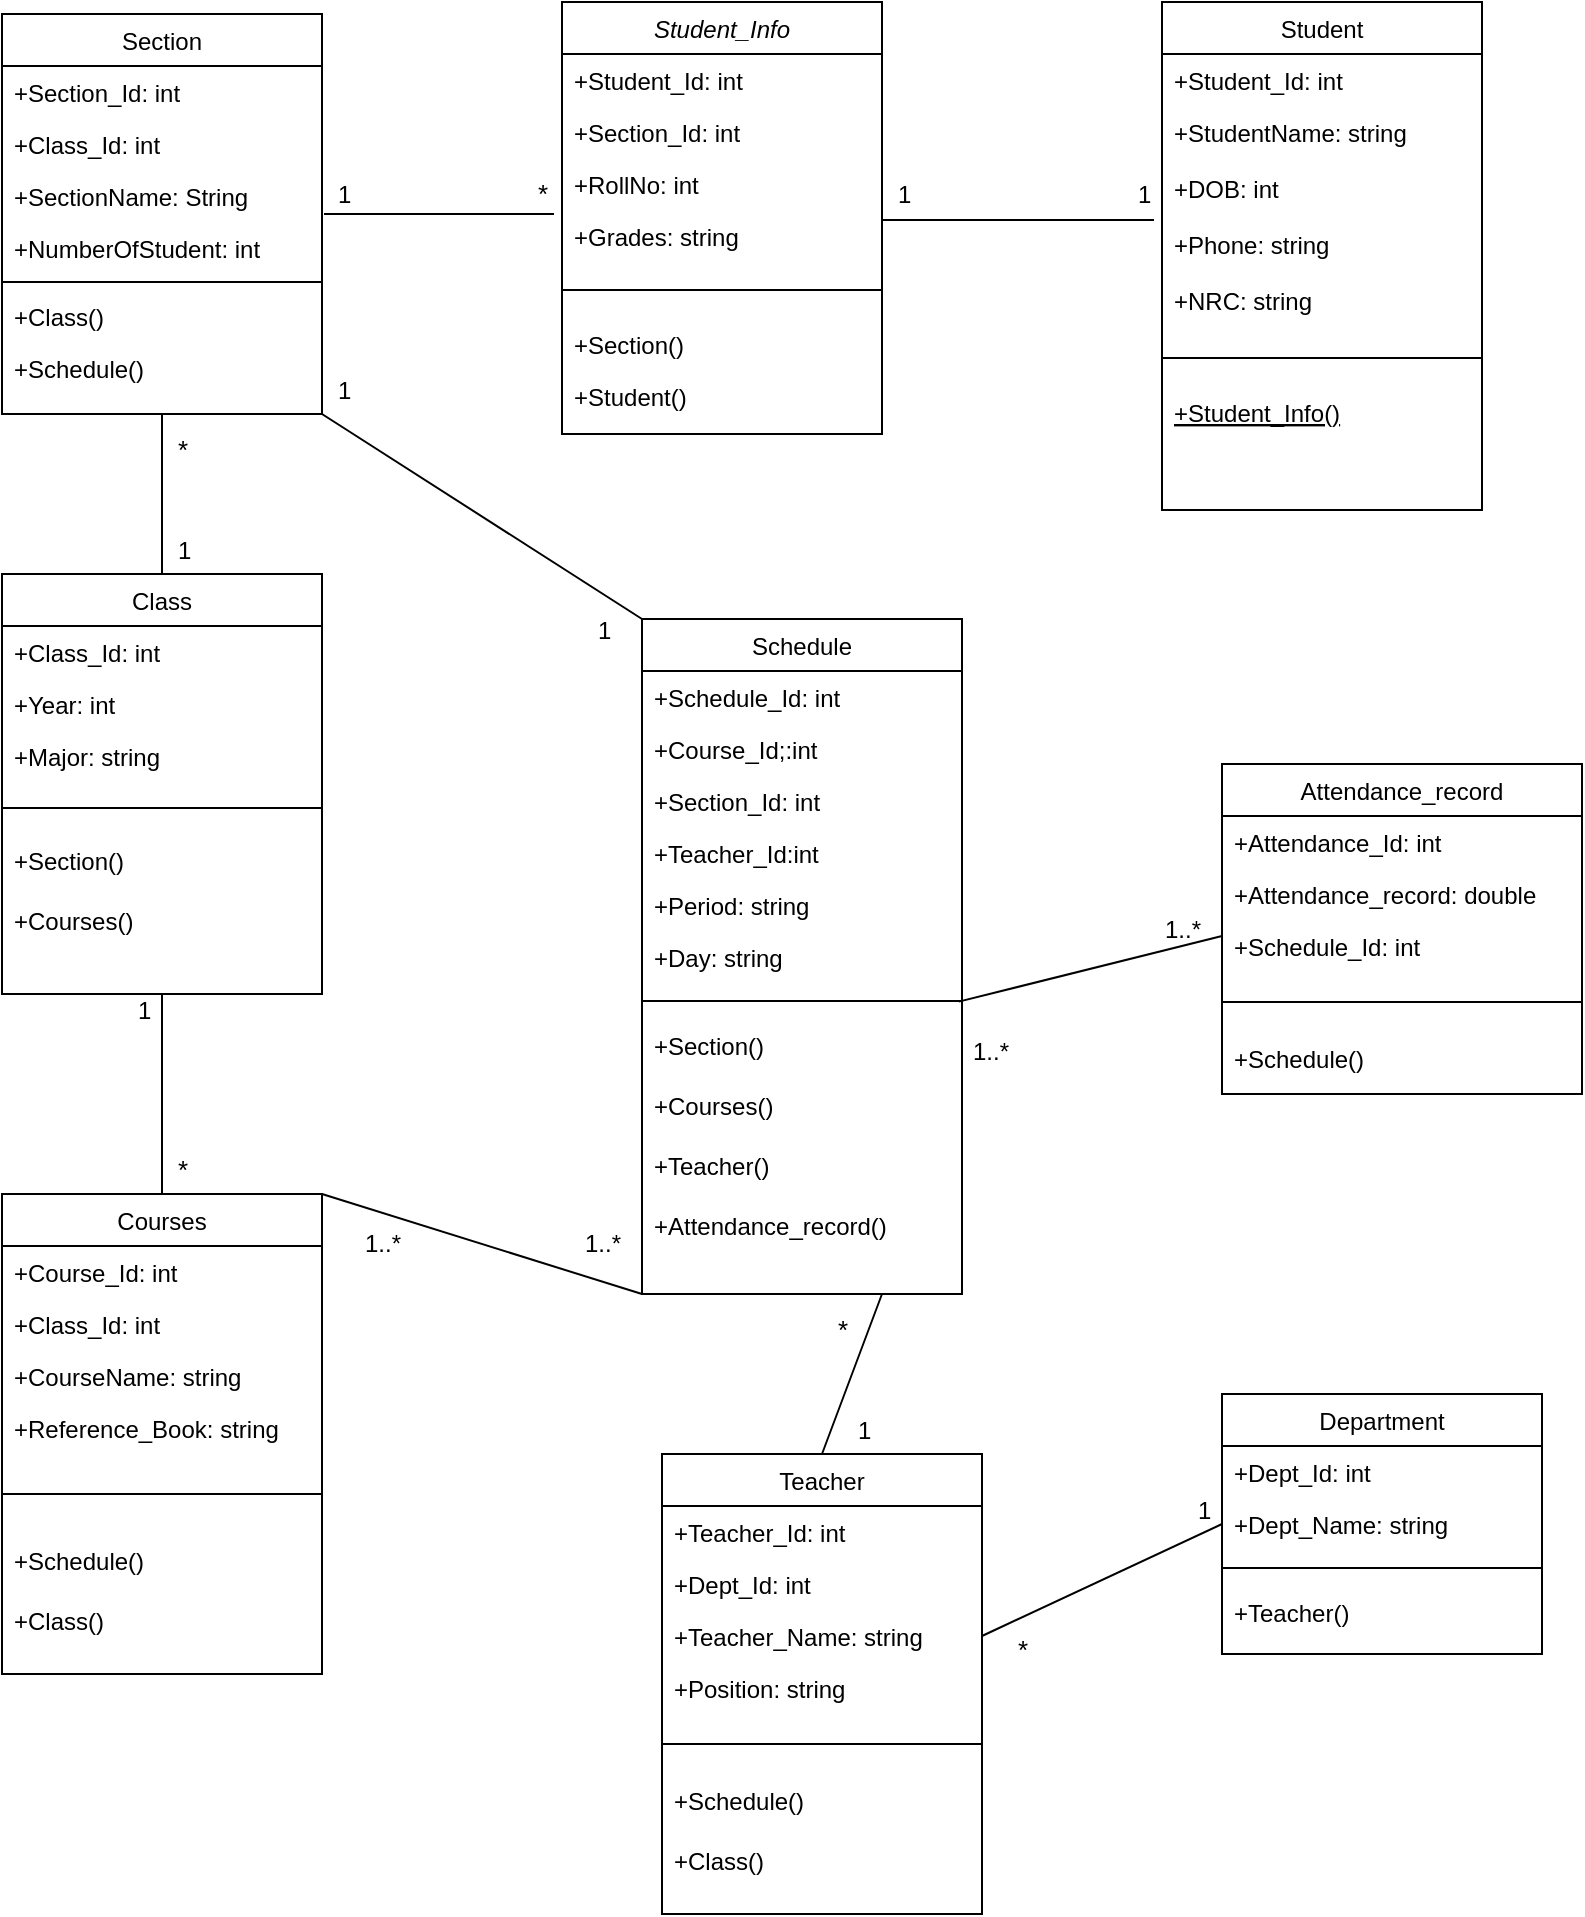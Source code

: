 <mxfile version="24.7.12">
  <diagram id="C5RBs43oDa-KdzZeNtuy" name="Page-1">
    <mxGraphModel dx="925" dy="554" grid="1" gridSize="10" guides="1" tooltips="1" connect="1" arrows="1" fold="1" page="1" pageScale="1" pageWidth="827" pageHeight="1169" math="0" shadow="0">
      <root>
        <mxCell id="WIyWlLk6GJQsqaUBKTNV-0" />
        <mxCell id="WIyWlLk6GJQsqaUBKTNV-1" parent="WIyWlLk6GJQsqaUBKTNV-0" />
        <mxCell id="zkfFHV4jXpPFQw0GAbJ--0" value="Student_Info" style="swimlane;fontStyle=2;align=center;verticalAlign=top;childLayout=stackLayout;horizontal=1;startSize=26;horizontalStack=0;resizeParent=1;resizeLast=0;collapsible=1;marginBottom=0;rounded=0;shadow=0;strokeWidth=1;" parent="WIyWlLk6GJQsqaUBKTNV-1" vertex="1">
          <mxGeometry x="380" y="44" width="160" height="216" as="geometry">
            <mxRectangle x="230" y="140" width="160" height="26" as="alternateBounds" />
          </mxGeometry>
        </mxCell>
        <mxCell id="zkfFHV4jXpPFQw0GAbJ--2" value="+Student_Id: int " style="text;align=left;verticalAlign=top;spacingLeft=4;spacingRight=4;overflow=hidden;rotatable=0;points=[[0,0.5],[1,0.5]];portConstraint=eastwest;rounded=0;shadow=0;html=0;" parent="zkfFHV4jXpPFQw0GAbJ--0" vertex="1">
          <mxGeometry y="26" width="160" height="26" as="geometry" />
        </mxCell>
        <mxCell id="4e7mmGsLSXLfNJRR8MX0-36" value="+Section_Id: int" style="text;align=left;verticalAlign=top;spacingLeft=4;spacingRight=4;overflow=hidden;rotatable=0;points=[[0,0.5],[1,0.5]];portConstraint=eastwest;rounded=0;shadow=0;html=0;" vertex="1" parent="zkfFHV4jXpPFQw0GAbJ--0">
          <mxGeometry y="52" width="160" height="26" as="geometry" />
        </mxCell>
        <mxCell id="zkfFHV4jXpPFQw0GAbJ--1" value="+RollNo: int&#xa;&#xa;" style="text;align=left;verticalAlign=top;spacingLeft=4;spacingRight=4;overflow=hidden;rotatable=0;points=[[0,0.5],[1,0.5]];portConstraint=eastwest;" parent="zkfFHV4jXpPFQw0GAbJ--0" vertex="1">
          <mxGeometry y="78" width="160" height="26" as="geometry" />
        </mxCell>
        <mxCell id="4e7mmGsLSXLfNJRR8MX0-80" value="+Grades: string" style="text;align=left;verticalAlign=top;spacingLeft=4;spacingRight=4;overflow=hidden;rotatable=0;points=[[0,0.5],[1,0.5]];portConstraint=eastwest;rounded=0;shadow=0;html=0;" vertex="1" parent="zkfFHV4jXpPFQw0GAbJ--0">
          <mxGeometry y="104" width="160" height="26" as="geometry" />
        </mxCell>
        <mxCell id="zkfFHV4jXpPFQw0GAbJ--4" value="" style="line;html=1;strokeWidth=1;align=left;verticalAlign=middle;spacingTop=-1;spacingLeft=3;spacingRight=3;rotatable=0;labelPosition=right;points=[];portConstraint=eastwest;" parent="zkfFHV4jXpPFQw0GAbJ--0" vertex="1">
          <mxGeometry y="130" width="160" height="28" as="geometry" />
        </mxCell>
        <mxCell id="zkfFHV4jXpPFQw0GAbJ--5" value="+Section()&#xa;" style="text;align=left;verticalAlign=top;spacingLeft=4;spacingRight=4;overflow=hidden;rotatable=0;points=[[0,0.5],[1,0.5]];portConstraint=eastwest;" parent="zkfFHV4jXpPFQw0GAbJ--0" vertex="1">
          <mxGeometry y="158" width="160" height="26" as="geometry" />
        </mxCell>
        <mxCell id="4e7mmGsLSXLfNJRR8MX0-7" value="+Student()&#xa;" style="text;align=left;verticalAlign=top;spacingLeft=4;spacingRight=4;overflow=hidden;rotatable=0;points=[[0,0.5],[1,0.5]];portConstraint=eastwest;" vertex="1" parent="zkfFHV4jXpPFQw0GAbJ--0">
          <mxGeometry y="184" width="160" height="26" as="geometry" />
        </mxCell>
        <mxCell id="zkfFHV4jXpPFQw0GAbJ--6" value="Student" style="swimlane;fontStyle=0;align=center;verticalAlign=top;childLayout=stackLayout;horizontal=1;startSize=26;horizontalStack=0;resizeParent=1;resizeLast=0;collapsible=1;marginBottom=0;rounded=0;shadow=0;strokeWidth=1;" parent="WIyWlLk6GJQsqaUBKTNV-1" vertex="1">
          <mxGeometry x="680" y="44" width="160" height="254" as="geometry">
            <mxRectangle x="130" y="380" width="160" height="26" as="alternateBounds" />
          </mxGeometry>
        </mxCell>
        <mxCell id="zkfFHV4jXpPFQw0GAbJ--7" value="+Student_Id: int" style="text;align=left;verticalAlign=top;spacingLeft=4;spacingRight=4;overflow=hidden;rotatable=0;points=[[0,0.5],[1,0.5]];portConstraint=eastwest;" parent="zkfFHV4jXpPFQw0GAbJ--6" vertex="1">
          <mxGeometry y="26" width="160" height="26" as="geometry" />
        </mxCell>
        <mxCell id="zkfFHV4jXpPFQw0GAbJ--8" value="+StudentName: string" style="text;align=left;verticalAlign=top;spacingLeft=4;spacingRight=4;overflow=hidden;rotatable=0;points=[[0,0.5],[1,0.5]];portConstraint=eastwest;rounded=0;shadow=0;html=0;" parent="zkfFHV4jXpPFQw0GAbJ--6" vertex="1">
          <mxGeometry y="52" width="160" height="28" as="geometry" />
        </mxCell>
        <mxCell id="4e7mmGsLSXLfNJRR8MX0-8" value="+DOB: int&#xa;" style="text;align=left;verticalAlign=top;spacingLeft=4;spacingRight=4;overflow=hidden;rotatable=0;points=[[0,0.5],[1,0.5]];portConstraint=eastwest;rounded=0;shadow=0;html=0;" vertex="1" parent="zkfFHV4jXpPFQw0GAbJ--6">
          <mxGeometry y="80" width="160" height="28" as="geometry" />
        </mxCell>
        <mxCell id="4e7mmGsLSXLfNJRR8MX0-9" value="+Phone: string&#xa;" style="text;align=left;verticalAlign=top;spacingLeft=4;spacingRight=4;overflow=hidden;rotatable=0;points=[[0,0.5],[1,0.5]];portConstraint=eastwest;rounded=0;shadow=0;html=0;" vertex="1" parent="zkfFHV4jXpPFQw0GAbJ--6">
          <mxGeometry y="108" width="160" height="28" as="geometry" />
        </mxCell>
        <mxCell id="4e7mmGsLSXLfNJRR8MX0-10" value="+NRC: string&#xa;" style="text;align=left;verticalAlign=top;spacingLeft=4;spacingRight=4;overflow=hidden;rotatable=0;points=[[0,0.5],[1,0.5]];portConstraint=eastwest;rounded=0;shadow=0;html=0;" vertex="1" parent="zkfFHV4jXpPFQw0GAbJ--6">
          <mxGeometry y="136" width="160" height="28" as="geometry" />
        </mxCell>
        <mxCell id="zkfFHV4jXpPFQw0GAbJ--9" value="" style="line;html=1;strokeWidth=1;align=left;verticalAlign=middle;spacingTop=-1;spacingLeft=3;spacingRight=3;rotatable=0;labelPosition=right;points=[];portConstraint=eastwest;" parent="zkfFHV4jXpPFQw0GAbJ--6" vertex="1">
          <mxGeometry y="164" width="160" height="28" as="geometry" />
        </mxCell>
        <mxCell id="zkfFHV4jXpPFQw0GAbJ--10" value="+Student_Info()&#xa;" style="text;align=left;verticalAlign=top;spacingLeft=4;spacingRight=4;overflow=hidden;rotatable=0;points=[[0,0.5],[1,0.5]];portConstraint=eastwest;fontStyle=4" parent="zkfFHV4jXpPFQw0GAbJ--6" vertex="1">
          <mxGeometry y="192" width="160" height="34" as="geometry" />
        </mxCell>
        <mxCell id="zkfFHV4jXpPFQw0GAbJ--13" value="Class" style="swimlane;fontStyle=0;align=center;verticalAlign=top;childLayout=stackLayout;horizontal=1;startSize=26;horizontalStack=0;resizeParent=1;resizeLast=0;collapsible=1;marginBottom=0;rounded=0;shadow=0;strokeWidth=1;" parent="WIyWlLk6GJQsqaUBKTNV-1" vertex="1">
          <mxGeometry x="100" y="330" width="160" height="210" as="geometry">
            <mxRectangle x="340" y="380" width="170" height="26" as="alternateBounds" />
          </mxGeometry>
        </mxCell>
        <mxCell id="zkfFHV4jXpPFQw0GAbJ--14" value="+Class_Id: int" style="text;align=left;verticalAlign=top;spacingLeft=4;spacingRight=4;overflow=hidden;rotatable=0;points=[[0,0.5],[1,0.5]];portConstraint=eastwest;" parent="zkfFHV4jXpPFQw0GAbJ--13" vertex="1">
          <mxGeometry y="26" width="160" height="26" as="geometry" />
        </mxCell>
        <mxCell id="4e7mmGsLSXLfNJRR8MX0-15" value="+Year: int" style="text;align=left;verticalAlign=top;spacingLeft=4;spacingRight=4;overflow=hidden;rotatable=0;points=[[0,0.5],[1,0.5]];portConstraint=eastwest;" vertex="1" parent="zkfFHV4jXpPFQw0GAbJ--13">
          <mxGeometry y="52" width="160" height="26" as="geometry" />
        </mxCell>
        <mxCell id="4e7mmGsLSXLfNJRR8MX0-16" value="+Major: string" style="text;align=left;verticalAlign=top;spacingLeft=4;spacingRight=4;overflow=hidden;rotatable=0;points=[[0,0.5],[1,0.5]];portConstraint=eastwest;" vertex="1" parent="zkfFHV4jXpPFQw0GAbJ--13">
          <mxGeometry y="78" width="160" height="26" as="geometry" />
        </mxCell>
        <mxCell id="zkfFHV4jXpPFQw0GAbJ--15" value="" style="line;html=1;strokeWidth=1;align=left;verticalAlign=middle;spacingTop=-1;spacingLeft=3;spacingRight=3;rotatable=0;labelPosition=right;points=[];portConstraint=eastwest;" parent="zkfFHV4jXpPFQw0GAbJ--13" vertex="1">
          <mxGeometry y="104" width="160" height="26" as="geometry" />
        </mxCell>
        <mxCell id="4e7mmGsLSXLfNJRR8MX0-17" value="+Section()" style="text;align=left;verticalAlign=top;spacingLeft=4;spacingRight=4;overflow=hidden;rotatable=0;points=[[0,0.5],[1,0.5]];portConstraint=eastwest;" vertex="1" parent="zkfFHV4jXpPFQw0GAbJ--13">
          <mxGeometry y="130" width="160" height="30" as="geometry" />
        </mxCell>
        <mxCell id="4e7mmGsLSXLfNJRR8MX0-18" value="+Courses()" style="text;align=left;verticalAlign=top;spacingLeft=4;spacingRight=4;overflow=hidden;rotatable=0;points=[[0,0.5],[1,0.5]];portConstraint=eastwest;" vertex="1" parent="zkfFHV4jXpPFQw0GAbJ--13">
          <mxGeometry y="160" width="160" height="30" as="geometry" />
        </mxCell>
        <mxCell id="zkfFHV4jXpPFQw0GAbJ--17" value="Section" style="swimlane;fontStyle=0;align=center;verticalAlign=top;childLayout=stackLayout;horizontal=1;startSize=26;horizontalStack=0;resizeParent=1;resizeLast=0;collapsible=1;marginBottom=0;rounded=0;shadow=0;strokeWidth=1;" parent="WIyWlLk6GJQsqaUBKTNV-1" vertex="1">
          <mxGeometry x="100" y="50" width="160" height="200" as="geometry">
            <mxRectangle x="550" y="140" width="160" height="26" as="alternateBounds" />
          </mxGeometry>
        </mxCell>
        <mxCell id="zkfFHV4jXpPFQw0GAbJ--18" value="+Section_Id: int" style="text;align=left;verticalAlign=top;spacingLeft=4;spacingRight=4;overflow=hidden;rotatable=0;points=[[0,0.5],[1,0.5]];portConstraint=eastwest;" parent="zkfFHV4jXpPFQw0GAbJ--17" vertex="1">
          <mxGeometry y="26" width="160" height="26" as="geometry" />
        </mxCell>
        <mxCell id="zkfFHV4jXpPFQw0GAbJ--19" value="+Class_Id: int" style="text;align=left;verticalAlign=top;spacingLeft=4;spacingRight=4;overflow=hidden;rotatable=0;points=[[0,0.5],[1,0.5]];portConstraint=eastwest;rounded=0;shadow=0;html=0;" parent="zkfFHV4jXpPFQw0GAbJ--17" vertex="1">
          <mxGeometry y="52" width="160" height="26" as="geometry" />
        </mxCell>
        <mxCell id="zkfFHV4jXpPFQw0GAbJ--20" value="+SectionName: String" style="text;align=left;verticalAlign=top;spacingLeft=4;spacingRight=4;overflow=hidden;rotatable=0;points=[[0,0.5],[1,0.5]];portConstraint=eastwest;rounded=0;shadow=0;html=0;" parent="zkfFHV4jXpPFQw0GAbJ--17" vertex="1">
          <mxGeometry y="78" width="160" height="26" as="geometry" />
        </mxCell>
        <mxCell id="zkfFHV4jXpPFQw0GAbJ--21" value="+NumberOfStudent: int" style="text;align=left;verticalAlign=top;spacingLeft=4;spacingRight=4;overflow=hidden;rotatable=0;points=[[0,0.5],[1,0.5]];portConstraint=eastwest;rounded=0;shadow=0;html=0;" parent="zkfFHV4jXpPFQw0GAbJ--17" vertex="1">
          <mxGeometry y="104" width="160" height="26" as="geometry" />
        </mxCell>
        <mxCell id="zkfFHV4jXpPFQw0GAbJ--23" value="" style="line;html=1;strokeWidth=1;align=left;verticalAlign=middle;spacingTop=-1;spacingLeft=3;spacingRight=3;rotatable=0;labelPosition=right;points=[];portConstraint=eastwest;" parent="zkfFHV4jXpPFQw0GAbJ--17" vertex="1">
          <mxGeometry y="130" width="160" height="8" as="geometry" />
        </mxCell>
        <mxCell id="zkfFHV4jXpPFQw0GAbJ--24" value="+Class()" style="text;align=left;verticalAlign=top;spacingLeft=4;spacingRight=4;overflow=hidden;rotatable=0;points=[[0,0.5],[1,0.5]];portConstraint=eastwest;" parent="zkfFHV4jXpPFQw0GAbJ--17" vertex="1">
          <mxGeometry y="138" width="160" height="26" as="geometry" />
        </mxCell>
        <mxCell id="zkfFHV4jXpPFQw0GAbJ--25" value="+Schedule()" style="text;align=left;verticalAlign=top;spacingLeft=4;spacingRight=4;overflow=hidden;rotatable=0;points=[[0,0.5],[1,0.5]];portConstraint=eastwest;" parent="zkfFHV4jXpPFQw0GAbJ--17" vertex="1">
          <mxGeometry y="164" width="160" height="26" as="geometry" />
        </mxCell>
        <mxCell id="4e7mmGsLSXLfNJRR8MX0-12" value="1" style="resizable=0;align=left;verticalAlign=bottom;labelBackgroundColor=none;fontSize=12;" connectable="0" vertex="1" parent="WIyWlLk6GJQsqaUBKTNV-1">
          <mxGeometry x="660" y="162" as="geometry">
            <mxPoint x="-114" y="-13" as="offset" />
          </mxGeometry>
        </mxCell>
        <mxCell id="4e7mmGsLSXLfNJRR8MX0-14" value="1" style="resizable=0;align=left;verticalAlign=bottom;labelBackgroundColor=none;fontSize=12;" connectable="0" vertex="1" parent="WIyWlLk6GJQsqaUBKTNV-1">
          <mxGeometry x="780" y="162" as="geometry">
            <mxPoint x="-114" y="-13" as="offset" />
          </mxGeometry>
        </mxCell>
        <mxCell id="4e7mmGsLSXLfNJRR8MX0-19" value="Courses" style="swimlane;fontStyle=0;align=center;verticalAlign=top;childLayout=stackLayout;horizontal=1;startSize=26;horizontalStack=0;resizeParent=1;resizeLast=0;collapsible=1;marginBottom=0;rounded=0;shadow=0;strokeWidth=1;" vertex="1" parent="WIyWlLk6GJQsqaUBKTNV-1">
          <mxGeometry x="100" y="640" width="160" height="240" as="geometry">
            <mxRectangle x="340" y="380" width="170" height="26" as="alternateBounds" />
          </mxGeometry>
        </mxCell>
        <mxCell id="4e7mmGsLSXLfNJRR8MX0-20" value="+Course_Id: int" style="text;align=left;verticalAlign=top;spacingLeft=4;spacingRight=4;overflow=hidden;rotatable=0;points=[[0,0.5],[1,0.5]];portConstraint=eastwest;" vertex="1" parent="4e7mmGsLSXLfNJRR8MX0-19">
          <mxGeometry y="26" width="160" height="26" as="geometry" />
        </mxCell>
        <mxCell id="4e7mmGsLSXLfNJRR8MX0-22" value="+Class_Id: int" style="text;align=left;verticalAlign=top;spacingLeft=4;spacingRight=4;overflow=hidden;rotatable=0;points=[[0,0.5],[1,0.5]];portConstraint=eastwest;" vertex="1" parent="4e7mmGsLSXLfNJRR8MX0-19">
          <mxGeometry y="52" width="160" height="26" as="geometry" />
        </mxCell>
        <mxCell id="4e7mmGsLSXLfNJRR8MX0-21" value="+CourseName: string" style="text;align=left;verticalAlign=top;spacingLeft=4;spacingRight=4;overflow=hidden;rotatable=0;points=[[0,0.5],[1,0.5]];portConstraint=eastwest;" vertex="1" parent="4e7mmGsLSXLfNJRR8MX0-19">
          <mxGeometry y="78" width="160" height="26" as="geometry" />
        </mxCell>
        <mxCell id="4e7mmGsLSXLfNJRR8MX0-26" value="+Reference_Book: string" style="text;align=left;verticalAlign=top;spacingLeft=4;spacingRight=4;overflow=hidden;rotatable=0;points=[[0,0.5],[1,0.5]];portConstraint=eastwest;" vertex="1" parent="4e7mmGsLSXLfNJRR8MX0-19">
          <mxGeometry y="104" width="160" height="26" as="geometry" />
        </mxCell>
        <mxCell id="4e7mmGsLSXLfNJRR8MX0-23" value="" style="line;html=1;strokeWidth=1;align=left;verticalAlign=middle;spacingTop=-1;spacingLeft=3;spacingRight=3;rotatable=0;labelPosition=right;points=[];portConstraint=eastwest;" vertex="1" parent="4e7mmGsLSXLfNJRR8MX0-19">
          <mxGeometry y="130" width="160" height="40" as="geometry" />
        </mxCell>
        <mxCell id="4e7mmGsLSXLfNJRR8MX0-24" value="+Schedule()" style="text;align=left;verticalAlign=top;spacingLeft=4;spacingRight=4;overflow=hidden;rotatable=0;points=[[0,0.5],[1,0.5]];portConstraint=eastwest;" vertex="1" parent="4e7mmGsLSXLfNJRR8MX0-19">
          <mxGeometry y="170" width="160" height="30" as="geometry" />
        </mxCell>
        <mxCell id="4e7mmGsLSXLfNJRR8MX0-25" value="+Class()" style="text;align=left;verticalAlign=top;spacingLeft=4;spacingRight=4;overflow=hidden;rotatable=0;points=[[0,0.5],[1,0.5]];portConstraint=eastwest;" vertex="1" parent="4e7mmGsLSXLfNJRR8MX0-19">
          <mxGeometry y="200" width="160" height="30" as="geometry" />
        </mxCell>
        <mxCell id="4e7mmGsLSXLfNJRR8MX0-29" value="" style="endArrow=none;html=1;rounded=0;" edge="1" parent="WIyWlLk6GJQsqaUBKTNV-1">
          <mxGeometry width="50" height="50" relative="1" as="geometry">
            <mxPoint x="376" y="150" as="sourcePoint" />
            <mxPoint x="261" y="150" as="targetPoint" />
          </mxGeometry>
        </mxCell>
        <mxCell id="4e7mmGsLSXLfNJRR8MX0-30" value="" style="endArrow=none;html=1;rounded=0;entryX=0.5;entryY=1;entryDx=0;entryDy=0;exitX=0.5;exitY=0;exitDx=0;exitDy=0;" edge="1" parent="WIyWlLk6GJQsqaUBKTNV-1" source="zkfFHV4jXpPFQw0GAbJ--13" target="zkfFHV4jXpPFQw0GAbJ--17">
          <mxGeometry width="50" height="50" relative="1" as="geometry">
            <mxPoint x="410" y="350" as="sourcePoint" />
            <mxPoint x="460" y="300" as="targetPoint" />
          </mxGeometry>
        </mxCell>
        <mxCell id="4e7mmGsLSXLfNJRR8MX0-32" value="" style="endArrow=none;html=1;rounded=0;entryX=1;entryY=1;entryDx=0;entryDy=0;exitX=0;exitY=0;exitDx=0;exitDy=0;" edge="1" parent="WIyWlLk6GJQsqaUBKTNV-1" source="4e7mmGsLSXLfNJRR8MX0-41" target="zkfFHV4jXpPFQw0GAbJ--17">
          <mxGeometry width="50" height="50" relative="1" as="geometry">
            <mxPoint x="730" y="400" as="sourcePoint" />
            <mxPoint x="460" y="280" as="targetPoint" />
          </mxGeometry>
        </mxCell>
        <mxCell id="4e7mmGsLSXLfNJRR8MX0-34" value="" style="endArrow=none;html=1;rounded=0;entryX=1.006;entryY=0.769;entryDx=0;entryDy=0;entryPerimeter=0;exitX=-0.025;exitY=1.036;exitDx=0;exitDy=0;exitPerimeter=0;" edge="1" parent="WIyWlLk6GJQsqaUBKTNV-1" source="4e7mmGsLSXLfNJRR8MX0-8">
          <mxGeometry width="50" height="50" relative="1" as="geometry">
            <mxPoint x="670" y="153" as="sourcePoint" />
            <mxPoint x="540" y="153" as="targetPoint" />
          </mxGeometry>
        </mxCell>
        <mxCell id="4e7mmGsLSXLfNJRR8MX0-37" value="1" style="resizable=0;align=left;verticalAlign=bottom;labelBackgroundColor=none;fontSize=12;" connectable="0" vertex="1" parent="WIyWlLk6GJQsqaUBKTNV-1">
          <mxGeometry x="380" y="162" as="geometry">
            <mxPoint x="-114" y="-13" as="offset" />
          </mxGeometry>
        </mxCell>
        <mxCell id="4e7mmGsLSXLfNJRR8MX0-38" value="*" style="resizable=0;align=left;verticalAlign=bottom;labelBackgroundColor=none;fontSize=13;" connectable="0" vertex="1" parent="WIyWlLk6GJQsqaUBKTNV-1">
          <mxGeometry x="480" y="162" as="geometry">
            <mxPoint x="-114" y="-13" as="offset" />
          </mxGeometry>
        </mxCell>
        <mxCell id="4e7mmGsLSXLfNJRR8MX0-39" value="" style="endArrow=none;html=1;rounded=0;exitX=0.5;exitY=0;exitDx=0;exitDy=0;entryX=0.5;entryY=1;entryDx=0;entryDy=0;" edge="1" parent="WIyWlLk6GJQsqaUBKTNV-1" source="4e7mmGsLSXLfNJRR8MX0-19" target="zkfFHV4jXpPFQw0GAbJ--13">
          <mxGeometry width="50" height="50" relative="1" as="geometry">
            <mxPoint x="340" y="460" as="sourcePoint" />
            <mxPoint x="190" y="530" as="targetPoint" />
          </mxGeometry>
        </mxCell>
        <mxCell id="4e7mmGsLSXLfNJRR8MX0-41" value="Schedule" style="swimlane;fontStyle=0;align=center;verticalAlign=top;childLayout=stackLayout;horizontal=1;startSize=26;horizontalStack=0;resizeParent=1;resizeLast=0;collapsible=1;marginBottom=0;rounded=0;shadow=0;strokeWidth=1;" vertex="1" parent="WIyWlLk6GJQsqaUBKTNV-1">
          <mxGeometry x="420" y="352.5" width="160" height="337.5" as="geometry">
            <mxRectangle x="340" y="380" width="170" height="26" as="alternateBounds" />
          </mxGeometry>
        </mxCell>
        <mxCell id="4e7mmGsLSXLfNJRR8MX0-42" value="+Schedule_Id: int" style="text;align=left;verticalAlign=top;spacingLeft=4;spacingRight=4;overflow=hidden;rotatable=0;points=[[0,0.5],[1,0.5]];portConstraint=eastwest;" vertex="1" parent="4e7mmGsLSXLfNJRR8MX0-41">
          <mxGeometry y="26" width="160" height="26" as="geometry" />
        </mxCell>
        <mxCell id="4e7mmGsLSXLfNJRR8MX0-44" value="+Course_Id;:int" style="text;align=left;verticalAlign=top;spacingLeft=4;spacingRight=4;overflow=hidden;rotatable=0;points=[[0,0.5],[1,0.5]];portConstraint=eastwest;" vertex="1" parent="4e7mmGsLSXLfNJRR8MX0-41">
          <mxGeometry y="52" width="160" height="26" as="geometry" />
        </mxCell>
        <mxCell id="4e7mmGsLSXLfNJRR8MX0-43" value="+Section_Id: int" style="text;align=left;verticalAlign=top;spacingLeft=4;spacingRight=4;overflow=hidden;rotatable=0;points=[[0,0.5],[1,0.5]];portConstraint=eastwest;" vertex="1" parent="4e7mmGsLSXLfNJRR8MX0-41">
          <mxGeometry y="78" width="160" height="26" as="geometry" />
        </mxCell>
        <mxCell id="4e7mmGsLSXLfNJRR8MX0-45" value="+Teacher_Id:int" style="text;align=left;verticalAlign=top;spacingLeft=4;spacingRight=4;overflow=hidden;rotatable=0;points=[[0,0.5],[1,0.5]];portConstraint=eastwest;" vertex="1" parent="4e7mmGsLSXLfNJRR8MX0-41">
          <mxGeometry y="104" width="160" height="26" as="geometry" />
        </mxCell>
        <mxCell id="4e7mmGsLSXLfNJRR8MX0-74" value="+Period: string" style="text;align=left;verticalAlign=top;spacingLeft=4;spacingRight=4;overflow=hidden;rotatable=0;points=[[0,0.5],[1,0.5]];portConstraint=eastwest;" vertex="1" parent="4e7mmGsLSXLfNJRR8MX0-41">
          <mxGeometry y="130" width="160" height="26" as="geometry" />
        </mxCell>
        <mxCell id="4e7mmGsLSXLfNJRR8MX0-75" value="+Day: string" style="text;align=left;verticalAlign=top;spacingLeft=4;spacingRight=4;overflow=hidden;rotatable=0;points=[[0,0.5],[1,0.5]];portConstraint=eastwest;" vertex="1" parent="4e7mmGsLSXLfNJRR8MX0-41">
          <mxGeometry y="156" width="160" height="26" as="geometry" />
        </mxCell>
        <mxCell id="4e7mmGsLSXLfNJRR8MX0-46" value="" style="line;html=1;strokeWidth=1;align=left;verticalAlign=middle;spacingTop=-1;spacingLeft=3;spacingRight=3;rotatable=0;labelPosition=right;points=[];portConstraint=eastwest;" vertex="1" parent="4e7mmGsLSXLfNJRR8MX0-41">
          <mxGeometry y="182" width="160" height="18" as="geometry" />
        </mxCell>
        <mxCell id="4e7mmGsLSXLfNJRR8MX0-47" value="+Section()" style="text;align=left;verticalAlign=top;spacingLeft=4;spacingRight=4;overflow=hidden;rotatable=0;points=[[0,0.5],[1,0.5]];portConstraint=eastwest;" vertex="1" parent="4e7mmGsLSXLfNJRR8MX0-41">
          <mxGeometry y="200" width="160" height="30" as="geometry" />
        </mxCell>
        <mxCell id="4e7mmGsLSXLfNJRR8MX0-48" value="+Courses()" style="text;align=left;verticalAlign=top;spacingLeft=4;spacingRight=4;overflow=hidden;rotatable=0;points=[[0,0.5],[1,0.5]];portConstraint=eastwest;" vertex="1" parent="4e7mmGsLSXLfNJRR8MX0-41">
          <mxGeometry y="230" width="160" height="30" as="geometry" />
        </mxCell>
        <mxCell id="4e7mmGsLSXLfNJRR8MX0-76" value="+Teacher()" style="text;align=left;verticalAlign=top;spacingLeft=4;spacingRight=4;overflow=hidden;rotatable=0;points=[[0,0.5],[1,0.5]];portConstraint=eastwest;" vertex="1" parent="4e7mmGsLSXLfNJRR8MX0-41">
          <mxGeometry y="260" width="160" height="30" as="geometry" />
        </mxCell>
        <mxCell id="4e7mmGsLSXLfNJRR8MX0-100" value="+Attendance_record()" style="text;align=left;verticalAlign=top;spacingLeft=4;spacingRight=4;overflow=hidden;rotatable=0;points=[[0,0.5],[1,0.5]];portConstraint=eastwest;" vertex="1" parent="4e7mmGsLSXLfNJRR8MX0-41">
          <mxGeometry y="290" width="160" height="30" as="geometry" />
        </mxCell>
        <mxCell id="4e7mmGsLSXLfNJRR8MX0-49" value="*" style="resizable=0;align=left;verticalAlign=bottom;labelBackgroundColor=none;fontSize=13;" connectable="0" vertex="1" parent="WIyWlLk6GJQsqaUBKTNV-1">
          <mxGeometry x="300" y="650" as="geometry">
            <mxPoint x="-114" y="-13" as="offset" />
          </mxGeometry>
        </mxCell>
        <mxCell id="4e7mmGsLSXLfNJRR8MX0-50" value="1" style="resizable=0;align=left;verticalAlign=bottom;labelBackgroundColor=none;fontSize=12;" connectable="0" vertex="1" parent="WIyWlLk6GJQsqaUBKTNV-1">
          <mxGeometry x="280" y="570" as="geometry">
            <mxPoint x="-114" y="-13" as="offset" />
          </mxGeometry>
        </mxCell>
        <mxCell id="4e7mmGsLSXLfNJRR8MX0-51" value="" style="endArrow=none;html=1;rounded=0;exitX=0;exitY=1;exitDx=0;exitDy=0;entryX=1;entryY=0;entryDx=0;entryDy=0;" edge="1" parent="WIyWlLk6GJQsqaUBKTNV-1" source="4e7mmGsLSXLfNJRR8MX0-41" target="4e7mmGsLSXLfNJRR8MX0-19">
          <mxGeometry width="50" height="50" relative="1" as="geometry">
            <mxPoint x="450" y="710" as="sourcePoint" />
            <mxPoint x="260" y="670" as="targetPoint" />
          </mxGeometry>
        </mxCell>
        <mxCell id="4e7mmGsLSXLfNJRR8MX0-52" value="" style="endArrow=none;html=1;rounded=0;exitX=0.99;exitY=0.518;exitDx=0;exitDy=0;exitPerimeter=0;" edge="1" parent="WIyWlLk6GJQsqaUBKTNV-1" source="4e7mmGsLSXLfNJRR8MX0-46">
          <mxGeometry width="50" height="50" relative="1" as="geometry">
            <mxPoint x="580" y="510" as="sourcePoint" />
            <mxPoint x="710" y="511" as="targetPoint" />
          </mxGeometry>
        </mxCell>
        <mxCell id="4e7mmGsLSXLfNJRR8MX0-56" value="Attendance_record" style="swimlane;fontStyle=0;align=center;verticalAlign=top;childLayout=stackLayout;horizontal=1;startSize=26;horizontalStack=0;resizeParent=1;resizeLast=0;collapsible=1;marginBottom=0;rounded=0;shadow=0;strokeWidth=1;" vertex="1" parent="WIyWlLk6GJQsqaUBKTNV-1">
          <mxGeometry x="710" y="425" width="180" height="165" as="geometry">
            <mxRectangle x="340" y="380" width="170" height="26" as="alternateBounds" />
          </mxGeometry>
        </mxCell>
        <mxCell id="4e7mmGsLSXLfNJRR8MX0-57" value="+Attendance_Id: int" style="text;align=left;verticalAlign=top;spacingLeft=4;spacingRight=4;overflow=hidden;rotatable=0;points=[[0,0.5],[1,0.5]];portConstraint=eastwest;" vertex="1" parent="4e7mmGsLSXLfNJRR8MX0-56">
          <mxGeometry y="26" width="180" height="26" as="geometry" />
        </mxCell>
        <mxCell id="4e7mmGsLSXLfNJRR8MX0-58" value="+Attendance_record: double" style="text;align=left;verticalAlign=top;spacingLeft=4;spacingRight=4;overflow=hidden;rotatable=0;points=[[0,0.5],[1,0.5]];portConstraint=eastwest;" vertex="1" parent="4e7mmGsLSXLfNJRR8MX0-56">
          <mxGeometry y="52" width="180" height="26" as="geometry" />
        </mxCell>
        <mxCell id="4e7mmGsLSXLfNJRR8MX0-59" value="+Schedule_Id: int" style="text;align=left;verticalAlign=top;spacingLeft=4;spacingRight=4;overflow=hidden;rotatable=0;points=[[0,0.5],[1,0.5]];portConstraint=eastwest;" vertex="1" parent="4e7mmGsLSXLfNJRR8MX0-56">
          <mxGeometry y="78" width="180" height="26" as="geometry" />
        </mxCell>
        <mxCell id="4e7mmGsLSXLfNJRR8MX0-61" value="" style="line;html=1;strokeWidth=1;align=left;verticalAlign=middle;spacingTop=-1;spacingLeft=3;spacingRight=3;rotatable=0;labelPosition=right;points=[];portConstraint=eastwest;" vertex="1" parent="4e7mmGsLSXLfNJRR8MX0-56">
          <mxGeometry y="104" width="180" height="30" as="geometry" />
        </mxCell>
        <mxCell id="4e7mmGsLSXLfNJRR8MX0-62" value="+Schedule()" style="text;align=left;verticalAlign=top;spacingLeft=4;spacingRight=4;overflow=hidden;rotatable=0;points=[[0,0.5],[1,0.5]];portConstraint=eastwest;" vertex="1" parent="4e7mmGsLSXLfNJRR8MX0-56">
          <mxGeometry y="134" width="180" height="30" as="geometry" />
        </mxCell>
        <mxCell id="4e7mmGsLSXLfNJRR8MX0-64" value="1..*" style="text;html=1;align=center;verticalAlign=middle;resizable=0;points=[];autosize=1;strokeColor=none;fillColor=none;" vertex="1" parent="WIyWlLk6GJQsqaUBKTNV-1">
          <mxGeometry x="380" y="650" width="40" height="30" as="geometry" />
        </mxCell>
        <mxCell id="4e7mmGsLSXLfNJRR8MX0-65" value="1..*" style="text;html=1;align=center;verticalAlign=middle;resizable=0;points=[];autosize=1;strokeColor=none;fillColor=none;" vertex="1" parent="WIyWlLk6GJQsqaUBKTNV-1">
          <mxGeometry x="270" y="650" width="40" height="30" as="geometry" />
        </mxCell>
        <mxCell id="4e7mmGsLSXLfNJRR8MX0-66" value="Teacher" style="swimlane;fontStyle=0;align=center;verticalAlign=top;childLayout=stackLayout;horizontal=1;startSize=26;horizontalStack=0;resizeParent=1;resizeLast=0;collapsible=1;marginBottom=0;rounded=0;shadow=0;strokeWidth=1;" vertex="1" parent="WIyWlLk6GJQsqaUBKTNV-1">
          <mxGeometry x="430" y="770" width="160" height="230" as="geometry">
            <mxRectangle x="340" y="380" width="170" height="26" as="alternateBounds" />
          </mxGeometry>
        </mxCell>
        <mxCell id="4e7mmGsLSXLfNJRR8MX0-67" value="+Teacher_Id: int" style="text;align=left;verticalAlign=top;spacingLeft=4;spacingRight=4;overflow=hidden;rotatable=0;points=[[0,0.5],[1,0.5]];portConstraint=eastwest;" vertex="1" parent="4e7mmGsLSXLfNJRR8MX0-66">
          <mxGeometry y="26" width="160" height="26" as="geometry" />
        </mxCell>
        <mxCell id="4e7mmGsLSXLfNJRR8MX0-68" value="+Dept_Id: int " style="text;align=left;verticalAlign=top;spacingLeft=4;spacingRight=4;overflow=hidden;rotatable=0;points=[[0,0.5],[1,0.5]];portConstraint=eastwest;" vertex="1" parent="4e7mmGsLSXLfNJRR8MX0-66">
          <mxGeometry y="52" width="160" height="26" as="geometry" />
        </mxCell>
        <mxCell id="4e7mmGsLSXLfNJRR8MX0-69" value="+Teacher_Name: string" style="text;align=left;verticalAlign=top;spacingLeft=4;spacingRight=4;overflow=hidden;rotatable=0;points=[[0,0.5],[1,0.5]];portConstraint=eastwest;" vertex="1" parent="4e7mmGsLSXLfNJRR8MX0-66">
          <mxGeometry y="78" width="160" height="26" as="geometry" />
        </mxCell>
        <mxCell id="4e7mmGsLSXLfNJRR8MX0-70" value="+Position: string" style="text;align=left;verticalAlign=top;spacingLeft=4;spacingRight=4;overflow=hidden;rotatable=0;points=[[0,0.5],[1,0.5]];portConstraint=eastwest;" vertex="1" parent="4e7mmGsLSXLfNJRR8MX0-66">
          <mxGeometry y="104" width="160" height="26" as="geometry" />
        </mxCell>
        <mxCell id="4e7mmGsLSXLfNJRR8MX0-71" value="" style="line;html=1;strokeWidth=1;align=left;verticalAlign=middle;spacingTop=-1;spacingLeft=3;spacingRight=3;rotatable=0;labelPosition=right;points=[];portConstraint=eastwest;" vertex="1" parent="4e7mmGsLSXLfNJRR8MX0-66">
          <mxGeometry y="130" width="160" height="30" as="geometry" />
        </mxCell>
        <mxCell id="4e7mmGsLSXLfNJRR8MX0-72" value="+Schedule()" style="text;align=left;verticalAlign=top;spacingLeft=4;spacingRight=4;overflow=hidden;rotatable=0;points=[[0,0.5],[1,0.5]];portConstraint=eastwest;" vertex="1" parent="4e7mmGsLSXLfNJRR8MX0-66">
          <mxGeometry y="160" width="160" height="30" as="geometry" />
        </mxCell>
        <mxCell id="4e7mmGsLSXLfNJRR8MX0-73" value="+Class()" style="text;align=left;verticalAlign=top;spacingLeft=4;spacingRight=4;overflow=hidden;rotatable=0;points=[[0,0.5],[1,0.5]];portConstraint=eastwest;" vertex="1" parent="4e7mmGsLSXLfNJRR8MX0-66">
          <mxGeometry y="190" width="160" height="30" as="geometry" />
        </mxCell>
        <mxCell id="4e7mmGsLSXLfNJRR8MX0-77" value="1" style="resizable=0;align=left;verticalAlign=bottom;labelBackgroundColor=none;fontSize=12;" connectable="0" vertex="1" parent="WIyWlLk6GJQsqaUBKTNV-1">
          <mxGeometry x="380" y="260" as="geometry">
            <mxPoint x="-114" y="-13" as="offset" />
          </mxGeometry>
        </mxCell>
        <mxCell id="4e7mmGsLSXLfNJRR8MX0-78" value="1" style="resizable=0;align=left;verticalAlign=bottom;labelBackgroundColor=none;fontSize=12;" connectable="0" vertex="1" parent="WIyWlLk6GJQsqaUBKTNV-1">
          <mxGeometry x="510" y="380" as="geometry">
            <mxPoint x="-114" y="-13" as="offset" />
          </mxGeometry>
        </mxCell>
        <mxCell id="4e7mmGsLSXLfNJRR8MX0-79" value="1" style="resizable=0;align=left;verticalAlign=bottom;labelBackgroundColor=none;fontSize=12;" connectable="0" vertex="1" parent="WIyWlLk6GJQsqaUBKTNV-1">
          <mxGeometry x="300" y="340" as="geometry">
            <mxPoint x="-114" y="-13" as="offset" />
          </mxGeometry>
        </mxCell>
        <mxCell id="4e7mmGsLSXLfNJRR8MX0-81" value="*" style="resizable=0;align=left;verticalAlign=bottom;labelBackgroundColor=none;fontSize=13;" connectable="0" vertex="1" parent="WIyWlLk6GJQsqaUBKTNV-1">
          <mxGeometry x="300" y="290" as="geometry">
            <mxPoint x="-114" y="-13" as="offset" />
          </mxGeometry>
        </mxCell>
        <mxCell id="4e7mmGsLSXLfNJRR8MX0-82" value="1..*" style="text;html=1;align=center;verticalAlign=middle;resizable=0;points=[];autosize=1;strokeColor=none;fillColor=none;" vertex="1" parent="WIyWlLk6GJQsqaUBKTNV-1">
          <mxGeometry x="574" y="554" width="40" height="30" as="geometry" />
        </mxCell>
        <mxCell id="4e7mmGsLSXLfNJRR8MX0-83" value="1..*" style="text;html=1;align=center;verticalAlign=middle;resizable=0;points=[];autosize=1;strokeColor=none;fillColor=none;" vertex="1" parent="WIyWlLk6GJQsqaUBKTNV-1">
          <mxGeometry x="670" y="492.5" width="40" height="30" as="geometry" />
        </mxCell>
        <mxCell id="4e7mmGsLSXLfNJRR8MX0-84" value="Department" style="swimlane;fontStyle=0;align=center;verticalAlign=top;childLayout=stackLayout;horizontal=1;startSize=26;horizontalStack=0;resizeParent=1;resizeLast=0;collapsible=1;marginBottom=0;rounded=0;shadow=0;strokeWidth=1;" vertex="1" parent="WIyWlLk6GJQsqaUBKTNV-1">
          <mxGeometry x="710" y="740" width="160" height="130" as="geometry">
            <mxRectangle x="340" y="380" width="170" height="26" as="alternateBounds" />
          </mxGeometry>
        </mxCell>
        <mxCell id="4e7mmGsLSXLfNJRR8MX0-85" value="+Dept_Id: int" style="text;align=left;verticalAlign=top;spacingLeft=4;spacingRight=4;overflow=hidden;rotatable=0;points=[[0,0.5],[1,0.5]];portConstraint=eastwest;" vertex="1" parent="4e7mmGsLSXLfNJRR8MX0-84">
          <mxGeometry y="26" width="160" height="26" as="geometry" />
        </mxCell>
        <mxCell id="4e7mmGsLSXLfNJRR8MX0-86" value="+Dept_Name: string " style="text;align=left;verticalAlign=top;spacingLeft=4;spacingRight=4;overflow=hidden;rotatable=0;points=[[0,0.5],[1,0.5]];portConstraint=eastwest;" vertex="1" parent="4e7mmGsLSXLfNJRR8MX0-84">
          <mxGeometry y="52" width="160" height="26" as="geometry" />
        </mxCell>
        <mxCell id="4e7mmGsLSXLfNJRR8MX0-89" value="" style="line;html=1;strokeWidth=1;align=left;verticalAlign=middle;spacingTop=-1;spacingLeft=3;spacingRight=3;rotatable=0;labelPosition=right;points=[];portConstraint=eastwest;" vertex="1" parent="4e7mmGsLSXLfNJRR8MX0-84">
          <mxGeometry y="78" width="160" height="18" as="geometry" />
        </mxCell>
        <mxCell id="4e7mmGsLSXLfNJRR8MX0-90" value="+Teacher()" style="text;align=left;verticalAlign=top;spacingLeft=4;spacingRight=4;overflow=hidden;rotatable=0;points=[[0,0.5],[1,0.5]];portConstraint=eastwest;" vertex="1" parent="4e7mmGsLSXLfNJRR8MX0-84">
          <mxGeometry y="96" width="160" height="32" as="geometry" />
        </mxCell>
        <mxCell id="4e7mmGsLSXLfNJRR8MX0-93" value="" style="endArrow=none;html=1;rounded=0;entryX=1;entryY=0.5;entryDx=0;entryDy=0;exitX=0;exitY=0.5;exitDx=0;exitDy=0;" edge="1" parent="WIyWlLk6GJQsqaUBKTNV-1" source="4e7mmGsLSXLfNJRR8MX0-86" target="4e7mmGsLSXLfNJRR8MX0-69">
          <mxGeometry width="50" height="50" relative="1" as="geometry">
            <mxPoint x="670" y="780" as="sourcePoint" />
            <mxPoint x="530" y="770" as="targetPoint" />
          </mxGeometry>
        </mxCell>
        <mxCell id="4e7mmGsLSXLfNJRR8MX0-94" value="1" style="resizable=0;align=left;verticalAlign=bottom;labelBackgroundColor=none;fontSize=12;" connectable="0" vertex="1" parent="WIyWlLk6GJQsqaUBKTNV-1">
          <mxGeometry x="810" y="820" as="geometry">
            <mxPoint x="-114" y="-13" as="offset" />
          </mxGeometry>
        </mxCell>
        <mxCell id="4e7mmGsLSXLfNJRR8MX0-95" value="*" style="resizable=0;align=left;verticalAlign=bottom;labelBackgroundColor=none;fontSize=13;" connectable="0" vertex="1" parent="WIyWlLk6GJQsqaUBKTNV-1">
          <mxGeometry x="720" y="890" as="geometry">
            <mxPoint x="-114" y="-13" as="offset" />
          </mxGeometry>
        </mxCell>
        <mxCell id="4e7mmGsLSXLfNJRR8MX0-96" value="" style="endArrow=none;html=1;rounded=0;exitX=0.5;exitY=0;exitDx=0;exitDy=0;entryX=0.75;entryY=1;entryDx=0;entryDy=0;" edge="1" parent="WIyWlLk6GJQsqaUBKTNV-1" source="4e7mmGsLSXLfNJRR8MX0-66" target="4e7mmGsLSXLfNJRR8MX0-41">
          <mxGeometry width="50" height="50" relative="1" as="geometry">
            <mxPoint x="492" y="720" as="sourcePoint" />
            <mxPoint x="503" y="690" as="targetPoint" />
          </mxGeometry>
        </mxCell>
        <mxCell id="4e7mmGsLSXLfNJRR8MX0-98" value="1" style="resizable=0;align=left;verticalAlign=bottom;labelBackgroundColor=none;fontSize=12;" connectable="0" vertex="1" parent="WIyWlLk6GJQsqaUBKTNV-1">
          <mxGeometry x="640" y="780" as="geometry">
            <mxPoint x="-114" y="-13" as="offset" />
          </mxGeometry>
        </mxCell>
        <mxCell id="4e7mmGsLSXLfNJRR8MX0-99" value="*" style="resizable=0;align=left;verticalAlign=bottom;labelBackgroundColor=none;fontSize=13;" connectable="0" vertex="1" parent="WIyWlLk6GJQsqaUBKTNV-1">
          <mxGeometry x="630" y="730" as="geometry">
            <mxPoint x="-114" y="-13" as="offset" />
          </mxGeometry>
        </mxCell>
      </root>
    </mxGraphModel>
  </diagram>
</mxfile>
